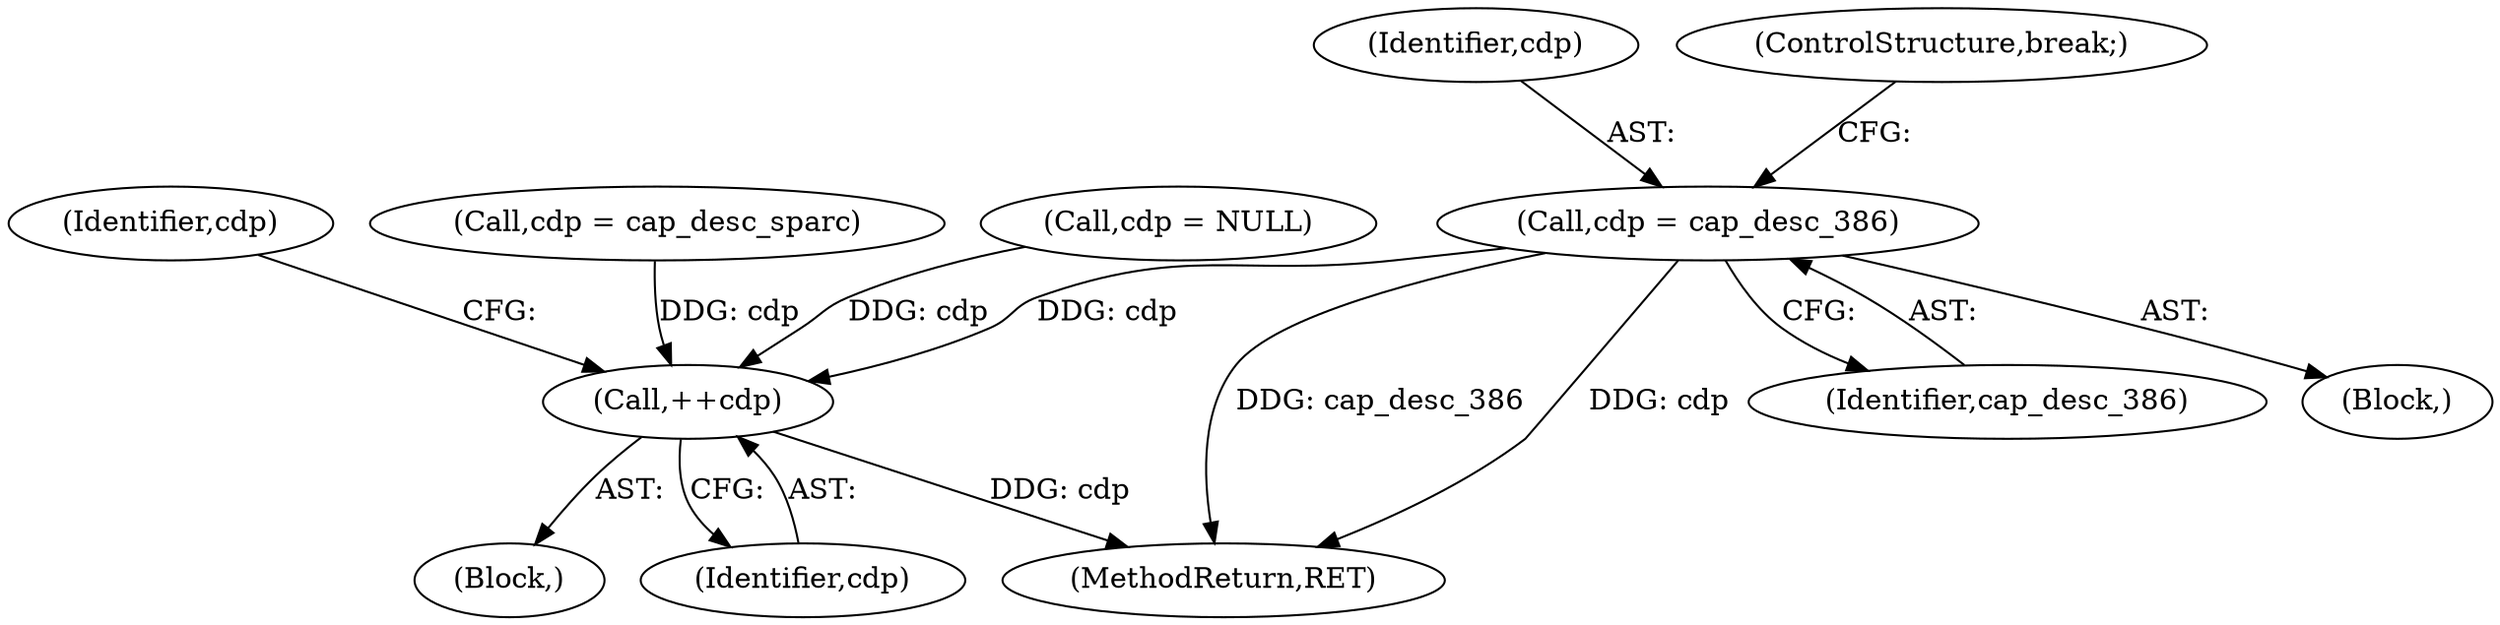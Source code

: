 digraph "0_file_445c8fb0ebff85195be94cd9f7e1df89cade5c7f_1@pointer" {
"1000577" [label="(Call,cdp = cap_desc_386)"];
"1000629" [label="(Call,++cdp)"];
"1000603" [label="(Block,)"];
"1000577" [label="(Call,cdp = cap_desc_386)"];
"1000704" [label="(MethodReturn,RET)"];
"1000601" [label="(Identifier,cdp)"];
"1000570" [label="(Call,cdp = cap_desc_sparc)"];
"1000582" [label="(Call,cdp = NULL)"];
"1000579" [label="(Identifier,cap_desc_386)"];
"1000630" [label="(Identifier,cdp)"];
"1000578" [label="(Identifier,cdp)"];
"1000566" [label="(Block,)"];
"1000629" [label="(Call,++cdp)"];
"1000580" [label="(ControlStructure,break;)"];
"1000577" -> "1000566"  [label="AST: "];
"1000577" -> "1000579"  [label="CFG: "];
"1000578" -> "1000577"  [label="AST: "];
"1000579" -> "1000577"  [label="AST: "];
"1000580" -> "1000577"  [label="CFG: "];
"1000577" -> "1000704"  [label="DDG: cap_desc_386"];
"1000577" -> "1000704"  [label="DDG: cdp"];
"1000577" -> "1000629"  [label="DDG: cdp"];
"1000629" -> "1000603"  [label="AST: "];
"1000629" -> "1000630"  [label="CFG: "];
"1000630" -> "1000629"  [label="AST: "];
"1000601" -> "1000629"  [label="CFG: "];
"1000629" -> "1000704"  [label="DDG: cdp"];
"1000570" -> "1000629"  [label="DDG: cdp"];
"1000582" -> "1000629"  [label="DDG: cdp"];
}
